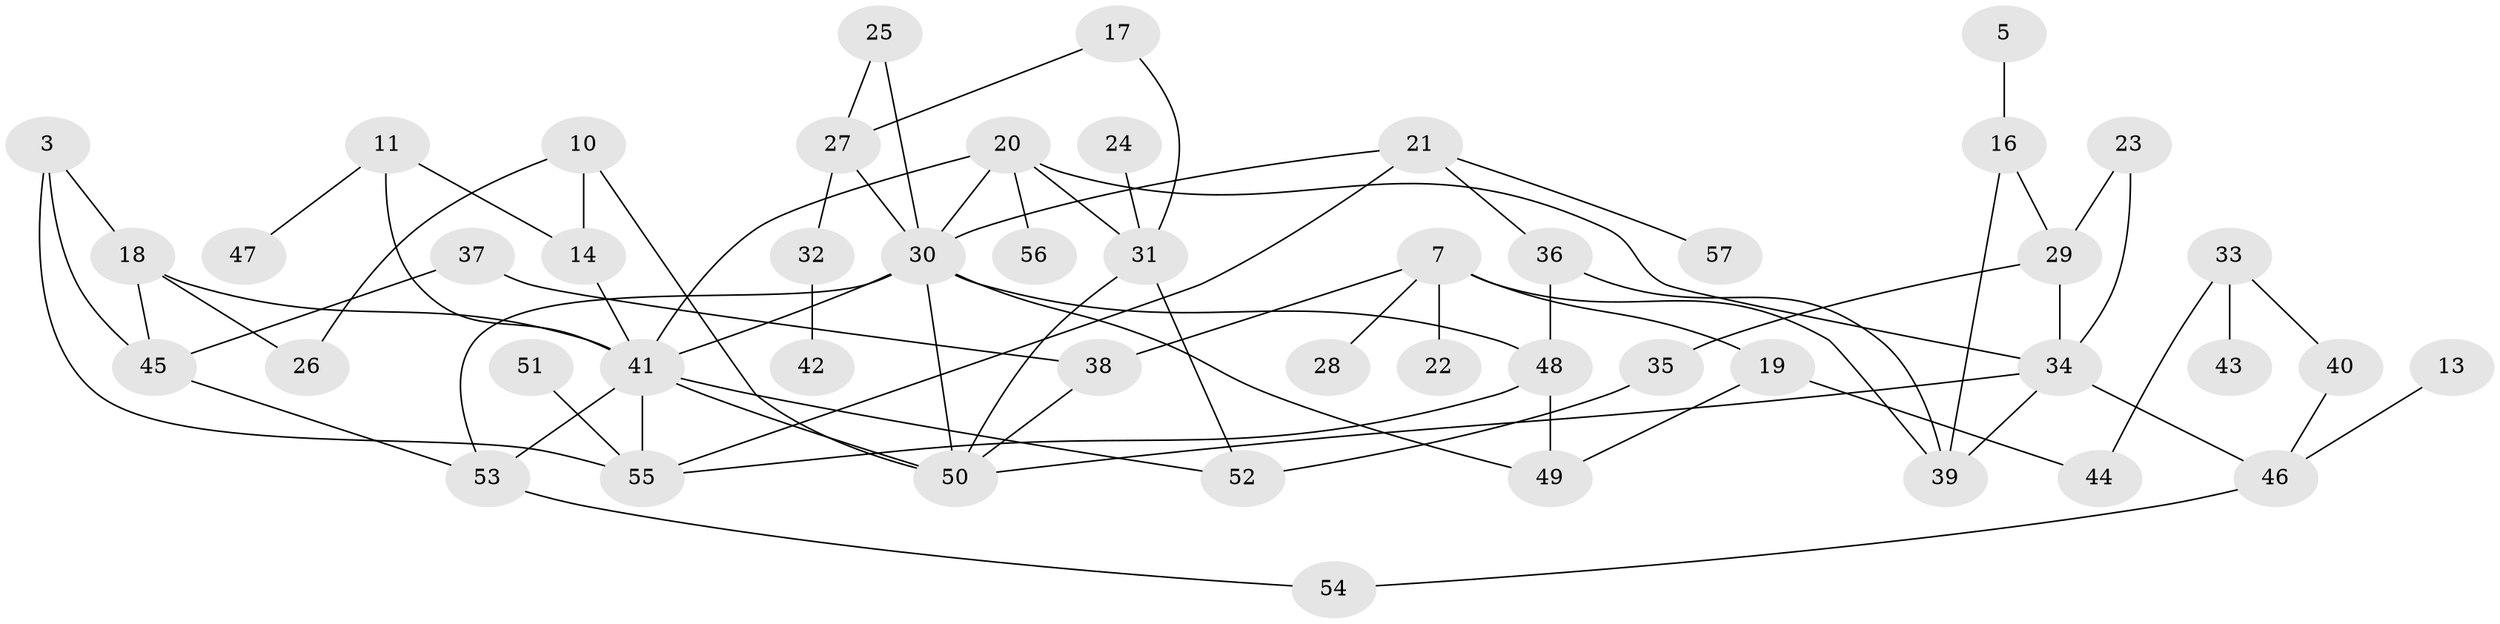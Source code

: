 // original degree distribution, {0: 0.08641975308641975, 2: 0.2962962962962963, 3: 0.14814814814814814, 1: 0.20987654320987653, 4: 0.1111111111111111, 7: 0.012345679012345678, 5: 0.09876543209876543, 6: 0.037037037037037035}
// Generated by graph-tools (version 1.1) at 2025/35/03/04/25 23:35:55]
// undirected, 49 vertices, 75 edges
graph export_dot {
  node [color=gray90,style=filled];
  3;
  5;
  7;
  10;
  11;
  13;
  14;
  16;
  17;
  18;
  19;
  20;
  21;
  22;
  23;
  24;
  25;
  26;
  27;
  28;
  29;
  30;
  31;
  32;
  33;
  34;
  35;
  36;
  37;
  38;
  39;
  40;
  41;
  42;
  43;
  44;
  45;
  46;
  47;
  48;
  49;
  50;
  51;
  52;
  53;
  54;
  55;
  56;
  57;
  3 -- 18 [weight=1.0];
  3 -- 45 [weight=1.0];
  3 -- 55 [weight=1.0];
  5 -- 16 [weight=1.0];
  7 -- 19 [weight=1.0];
  7 -- 22 [weight=1.0];
  7 -- 28 [weight=1.0];
  7 -- 38 [weight=1.0];
  7 -- 39 [weight=1.0];
  10 -- 14 [weight=1.0];
  10 -- 26 [weight=1.0];
  10 -- 50 [weight=1.0];
  11 -- 14 [weight=1.0];
  11 -- 41 [weight=1.0];
  11 -- 47 [weight=1.0];
  13 -- 46 [weight=1.0];
  14 -- 41 [weight=1.0];
  16 -- 29 [weight=1.0];
  16 -- 39 [weight=1.0];
  17 -- 27 [weight=1.0];
  17 -- 31 [weight=1.0];
  18 -- 26 [weight=1.0];
  18 -- 41 [weight=1.0];
  18 -- 45 [weight=1.0];
  19 -- 44 [weight=1.0];
  19 -- 49 [weight=1.0];
  20 -- 30 [weight=2.0];
  20 -- 31 [weight=1.0];
  20 -- 34 [weight=1.0];
  20 -- 41 [weight=1.0];
  20 -- 56 [weight=1.0];
  21 -- 30 [weight=1.0];
  21 -- 36 [weight=1.0];
  21 -- 55 [weight=1.0];
  21 -- 57 [weight=1.0];
  23 -- 29 [weight=1.0];
  23 -- 34 [weight=1.0];
  24 -- 31 [weight=1.0];
  25 -- 27 [weight=1.0];
  25 -- 30 [weight=1.0];
  27 -- 30 [weight=1.0];
  27 -- 32 [weight=1.0];
  29 -- 34 [weight=2.0];
  29 -- 35 [weight=1.0];
  30 -- 41 [weight=1.0];
  30 -- 48 [weight=1.0];
  30 -- 49 [weight=1.0];
  30 -- 50 [weight=1.0];
  30 -- 53 [weight=1.0];
  31 -- 50 [weight=1.0];
  31 -- 52 [weight=1.0];
  32 -- 42 [weight=1.0];
  33 -- 40 [weight=1.0];
  33 -- 43 [weight=1.0];
  33 -- 44 [weight=1.0];
  34 -- 39 [weight=1.0];
  34 -- 46 [weight=1.0];
  34 -- 50 [weight=1.0];
  35 -- 52 [weight=1.0];
  36 -- 39 [weight=1.0];
  36 -- 48 [weight=1.0];
  37 -- 38 [weight=1.0];
  37 -- 45 [weight=1.0];
  38 -- 50 [weight=1.0];
  40 -- 46 [weight=1.0];
  41 -- 50 [weight=1.0];
  41 -- 52 [weight=1.0];
  41 -- 53 [weight=1.0];
  41 -- 55 [weight=1.0];
  45 -- 53 [weight=1.0];
  46 -- 54 [weight=1.0];
  48 -- 49 [weight=1.0];
  48 -- 55 [weight=1.0];
  51 -- 55 [weight=1.0];
  53 -- 54 [weight=1.0];
}
